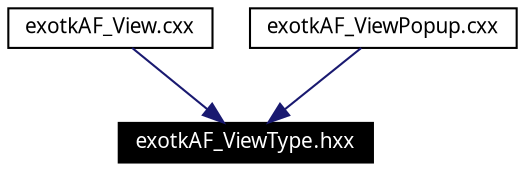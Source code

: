 digraph inheritance
{
  Node1100 [shape="box",label="exotkAF_ViewType.hxx",fontsize=10,height=0.2,width=0.4,fontname="doxfont",color="black",style="filled" fontcolor="white"];
  Node1101 -> Node1100 [color="midnightblue",fontsize=10,style="solid",fontname="doxfont"];
  Node1101 [shape="box",label="exotkAF_View.cxx",fontsize=10,height=0.2,width=0.4,fontname="doxfont",color="black",URL="$exotkAF__View_8cxx.html"];
  Node1102 -> Node1100 [color="midnightblue",fontsize=10,style="solid",fontname="doxfont"];
  Node1102 [shape="box",label="exotkAF_ViewPopup.cxx",fontsize=10,height=0.2,width=0.4,fontname="doxfont",color="black",URL="$exotkAF__ViewPopup_8cxx.html"];
}
